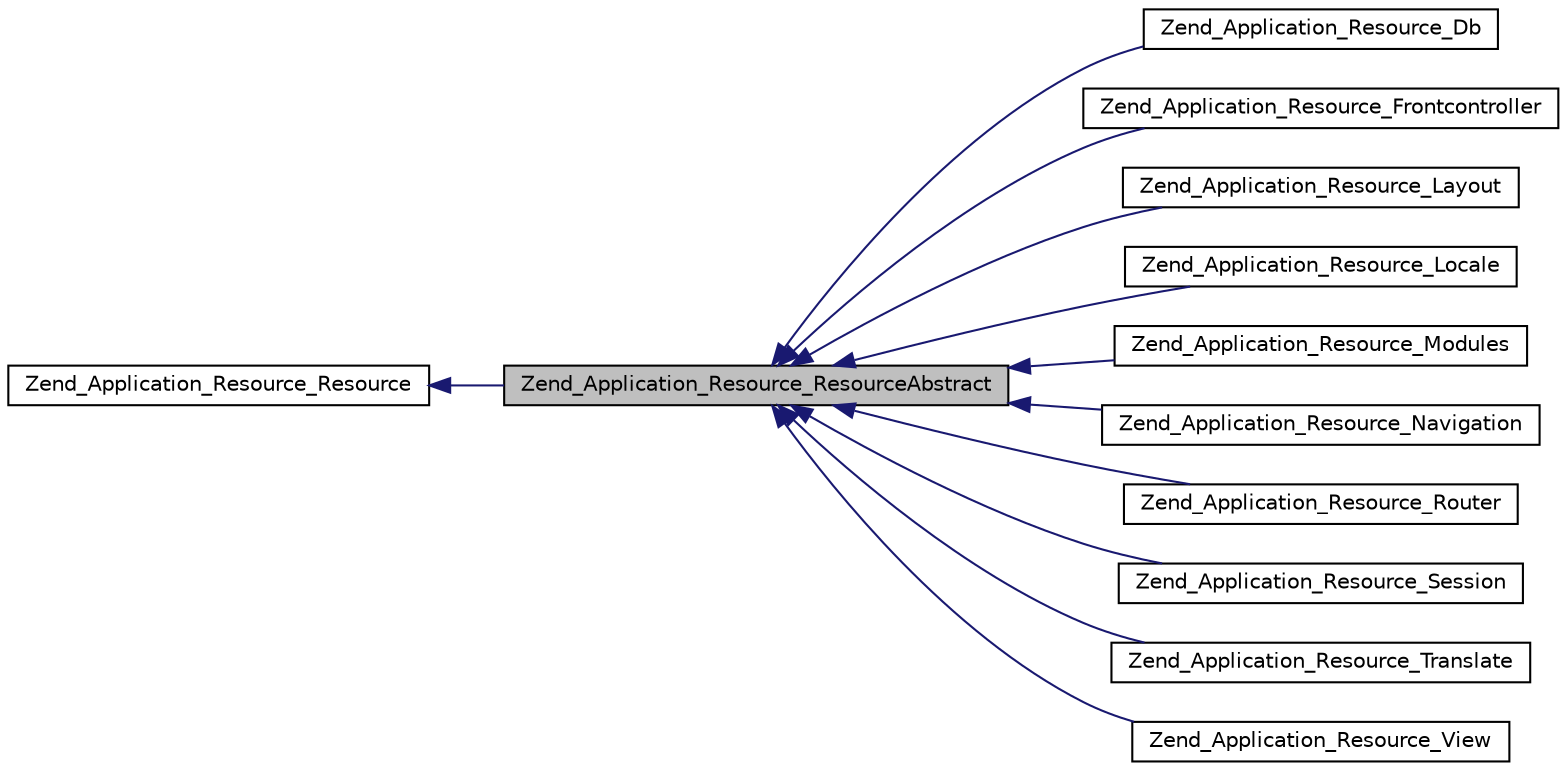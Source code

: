 digraph G
{
  edge [fontname="Helvetica",fontsize="10",labelfontname="Helvetica",labelfontsize="10"];
  node [fontname="Helvetica",fontsize="10",shape=record];
  rankdir="LR";
  Node1 [label="Zend_Application_Resource_ResourceAbstract",height=0.2,width=0.4,color="black", fillcolor="grey75", style="filled" fontcolor="black"];
  Node2 -> Node1 [dir="back",color="midnightblue",fontsize="10",style="solid",fontname="Helvetica"];
  Node2 [label="Zend_Application_Resource_Resource",height=0.2,width=0.4,color="black", fillcolor="white", style="filled",URL="$interface_zend___application___resource___resource.html"];
  Node1 -> Node3 [dir="back",color="midnightblue",fontsize="10",style="solid",fontname="Helvetica"];
  Node3 [label="Zend_Application_Resource_Db",height=0.2,width=0.4,color="black", fillcolor="white", style="filled",URL="$class_zend___application___resource___db.html"];
  Node1 -> Node4 [dir="back",color="midnightblue",fontsize="10",style="solid",fontname="Helvetica"];
  Node4 [label="Zend_Application_Resource_Frontcontroller",height=0.2,width=0.4,color="black", fillcolor="white", style="filled",URL="$class_zend___application___resource___frontcontroller.html"];
  Node1 -> Node5 [dir="back",color="midnightblue",fontsize="10",style="solid",fontname="Helvetica"];
  Node5 [label="Zend_Application_Resource_Layout",height=0.2,width=0.4,color="black", fillcolor="white", style="filled",URL="$class_zend___application___resource___layout.html"];
  Node1 -> Node6 [dir="back",color="midnightblue",fontsize="10",style="solid",fontname="Helvetica"];
  Node6 [label="Zend_Application_Resource_Locale",height=0.2,width=0.4,color="black", fillcolor="white", style="filled",URL="$class_zend___application___resource___locale.html"];
  Node1 -> Node7 [dir="back",color="midnightblue",fontsize="10",style="solid",fontname="Helvetica"];
  Node7 [label="Zend_Application_Resource_Modules",height=0.2,width=0.4,color="black", fillcolor="white", style="filled",URL="$class_zend___application___resource___modules.html"];
  Node1 -> Node8 [dir="back",color="midnightblue",fontsize="10",style="solid",fontname="Helvetica"];
  Node8 [label="Zend_Application_Resource_Navigation",height=0.2,width=0.4,color="black", fillcolor="white", style="filled",URL="$class_zend___application___resource___navigation.html"];
  Node1 -> Node9 [dir="back",color="midnightblue",fontsize="10",style="solid",fontname="Helvetica"];
  Node9 [label="Zend_Application_Resource_Router",height=0.2,width=0.4,color="black", fillcolor="white", style="filled",URL="$class_zend___application___resource___router.html"];
  Node1 -> Node10 [dir="back",color="midnightblue",fontsize="10",style="solid",fontname="Helvetica"];
  Node10 [label="Zend_Application_Resource_Session",height=0.2,width=0.4,color="black", fillcolor="white", style="filled",URL="$class_zend___application___resource___session.html"];
  Node1 -> Node11 [dir="back",color="midnightblue",fontsize="10",style="solid",fontname="Helvetica"];
  Node11 [label="Zend_Application_Resource_Translate",height=0.2,width=0.4,color="black", fillcolor="white", style="filled",URL="$class_zend___application___resource___translate.html"];
  Node1 -> Node12 [dir="back",color="midnightblue",fontsize="10",style="solid",fontname="Helvetica"];
  Node12 [label="Zend_Application_Resource_View",height=0.2,width=0.4,color="black", fillcolor="white", style="filled",URL="$class_zend___application___resource___view.html"];
}
